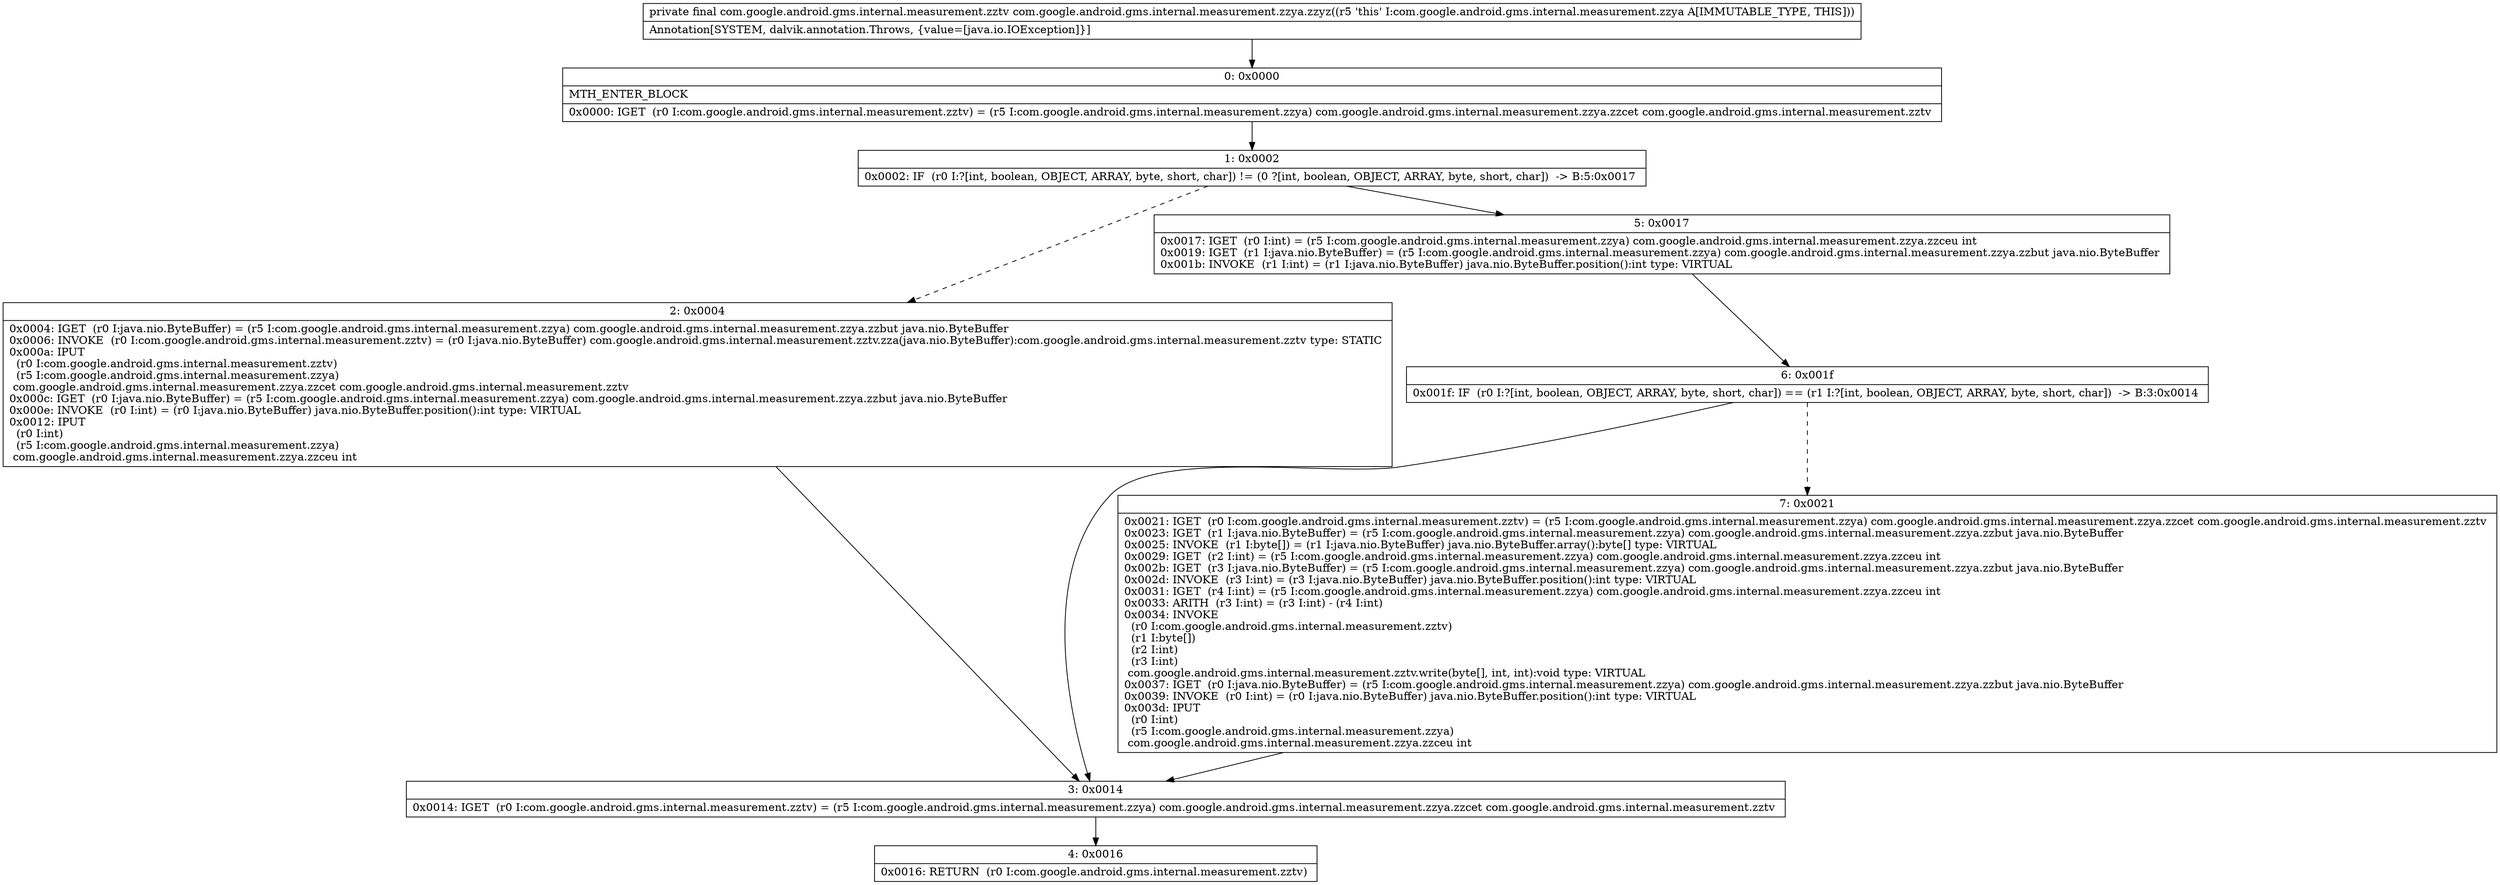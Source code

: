 digraph "CFG forcom.google.android.gms.internal.measurement.zzya.zzyz()Lcom\/google\/android\/gms\/internal\/measurement\/zztv;" {
Node_0 [shape=record,label="{0\:\ 0x0000|MTH_ENTER_BLOCK\l|0x0000: IGET  (r0 I:com.google.android.gms.internal.measurement.zztv) = (r5 I:com.google.android.gms.internal.measurement.zzya) com.google.android.gms.internal.measurement.zzya.zzcet com.google.android.gms.internal.measurement.zztv \l}"];
Node_1 [shape=record,label="{1\:\ 0x0002|0x0002: IF  (r0 I:?[int, boolean, OBJECT, ARRAY, byte, short, char]) != (0 ?[int, boolean, OBJECT, ARRAY, byte, short, char])  \-\> B:5:0x0017 \l}"];
Node_2 [shape=record,label="{2\:\ 0x0004|0x0004: IGET  (r0 I:java.nio.ByteBuffer) = (r5 I:com.google.android.gms.internal.measurement.zzya) com.google.android.gms.internal.measurement.zzya.zzbut java.nio.ByteBuffer \l0x0006: INVOKE  (r0 I:com.google.android.gms.internal.measurement.zztv) = (r0 I:java.nio.ByteBuffer) com.google.android.gms.internal.measurement.zztv.zza(java.nio.ByteBuffer):com.google.android.gms.internal.measurement.zztv type: STATIC \l0x000a: IPUT  \l  (r0 I:com.google.android.gms.internal.measurement.zztv)\l  (r5 I:com.google.android.gms.internal.measurement.zzya)\l com.google.android.gms.internal.measurement.zzya.zzcet com.google.android.gms.internal.measurement.zztv \l0x000c: IGET  (r0 I:java.nio.ByteBuffer) = (r5 I:com.google.android.gms.internal.measurement.zzya) com.google.android.gms.internal.measurement.zzya.zzbut java.nio.ByteBuffer \l0x000e: INVOKE  (r0 I:int) = (r0 I:java.nio.ByteBuffer) java.nio.ByteBuffer.position():int type: VIRTUAL \l0x0012: IPUT  \l  (r0 I:int)\l  (r5 I:com.google.android.gms.internal.measurement.zzya)\l com.google.android.gms.internal.measurement.zzya.zzceu int \l}"];
Node_3 [shape=record,label="{3\:\ 0x0014|0x0014: IGET  (r0 I:com.google.android.gms.internal.measurement.zztv) = (r5 I:com.google.android.gms.internal.measurement.zzya) com.google.android.gms.internal.measurement.zzya.zzcet com.google.android.gms.internal.measurement.zztv \l}"];
Node_4 [shape=record,label="{4\:\ 0x0016|0x0016: RETURN  (r0 I:com.google.android.gms.internal.measurement.zztv) \l}"];
Node_5 [shape=record,label="{5\:\ 0x0017|0x0017: IGET  (r0 I:int) = (r5 I:com.google.android.gms.internal.measurement.zzya) com.google.android.gms.internal.measurement.zzya.zzceu int \l0x0019: IGET  (r1 I:java.nio.ByteBuffer) = (r5 I:com.google.android.gms.internal.measurement.zzya) com.google.android.gms.internal.measurement.zzya.zzbut java.nio.ByteBuffer \l0x001b: INVOKE  (r1 I:int) = (r1 I:java.nio.ByteBuffer) java.nio.ByteBuffer.position():int type: VIRTUAL \l}"];
Node_6 [shape=record,label="{6\:\ 0x001f|0x001f: IF  (r0 I:?[int, boolean, OBJECT, ARRAY, byte, short, char]) == (r1 I:?[int, boolean, OBJECT, ARRAY, byte, short, char])  \-\> B:3:0x0014 \l}"];
Node_7 [shape=record,label="{7\:\ 0x0021|0x0021: IGET  (r0 I:com.google.android.gms.internal.measurement.zztv) = (r5 I:com.google.android.gms.internal.measurement.zzya) com.google.android.gms.internal.measurement.zzya.zzcet com.google.android.gms.internal.measurement.zztv \l0x0023: IGET  (r1 I:java.nio.ByteBuffer) = (r5 I:com.google.android.gms.internal.measurement.zzya) com.google.android.gms.internal.measurement.zzya.zzbut java.nio.ByteBuffer \l0x0025: INVOKE  (r1 I:byte[]) = (r1 I:java.nio.ByteBuffer) java.nio.ByteBuffer.array():byte[] type: VIRTUAL \l0x0029: IGET  (r2 I:int) = (r5 I:com.google.android.gms.internal.measurement.zzya) com.google.android.gms.internal.measurement.zzya.zzceu int \l0x002b: IGET  (r3 I:java.nio.ByteBuffer) = (r5 I:com.google.android.gms.internal.measurement.zzya) com.google.android.gms.internal.measurement.zzya.zzbut java.nio.ByteBuffer \l0x002d: INVOKE  (r3 I:int) = (r3 I:java.nio.ByteBuffer) java.nio.ByteBuffer.position():int type: VIRTUAL \l0x0031: IGET  (r4 I:int) = (r5 I:com.google.android.gms.internal.measurement.zzya) com.google.android.gms.internal.measurement.zzya.zzceu int \l0x0033: ARITH  (r3 I:int) = (r3 I:int) \- (r4 I:int) \l0x0034: INVOKE  \l  (r0 I:com.google.android.gms.internal.measurement.zztv)\l  (r1 I:byte[])\l  (r2 I:int)\l  (r3 I:int)\l com.google.android.gms.internal.measurement.zztv.write(byte[], int, int):void type: VIRTUAL \l0x0037: IGET  (r0 I:java.nio.ByteBuffer) = (r5 I:com.google.android.gms.internal.measurement.zzya) com.google.android.gms.internal.measurement.zzya.zzbut java.nio.ByteBuffer \l0x0039: INVOKE  (r0 I:int) = (r0 I:java.nio.ByteBuffer) java.nio.ByteBuffer.position():int type: VIRTUAL \l0x003d: IPUT  \l  (r0 I:int)\l  (r5 I:com.google.android.gms.internal.measurement.zzya)\l com.google.android.gms.internal.measurement.zzya.zzceu int \l}"];
MethodNode[shape=record,label="{private final com.google.android.gms.internal.measurement.zztv com.google.android.gms.internal.measurement.zzya.zzyz((r5 'this' I:com.google.android.gms.internal.measurement.zzya A[IMMUTABLE_TYPE, THIS]))  | Annotation[SYSTEM, dalvik.annotation.Throws, \{value=[java.io.IOException]\}]\l}"];
MethodNode -> Node_0;
Node_0 -> Node_1;
Node_1 -> Node_2[style=dashed];
Node_1 -> Node_5;
Node_2 -> Node_3;
Node_3 -> Node_4;
Node_5 -> Node_6;
Node_6 -> Node_3;
Node_6 -> Node_7[style=dashed];
Node_7 -> Node_3;
}

